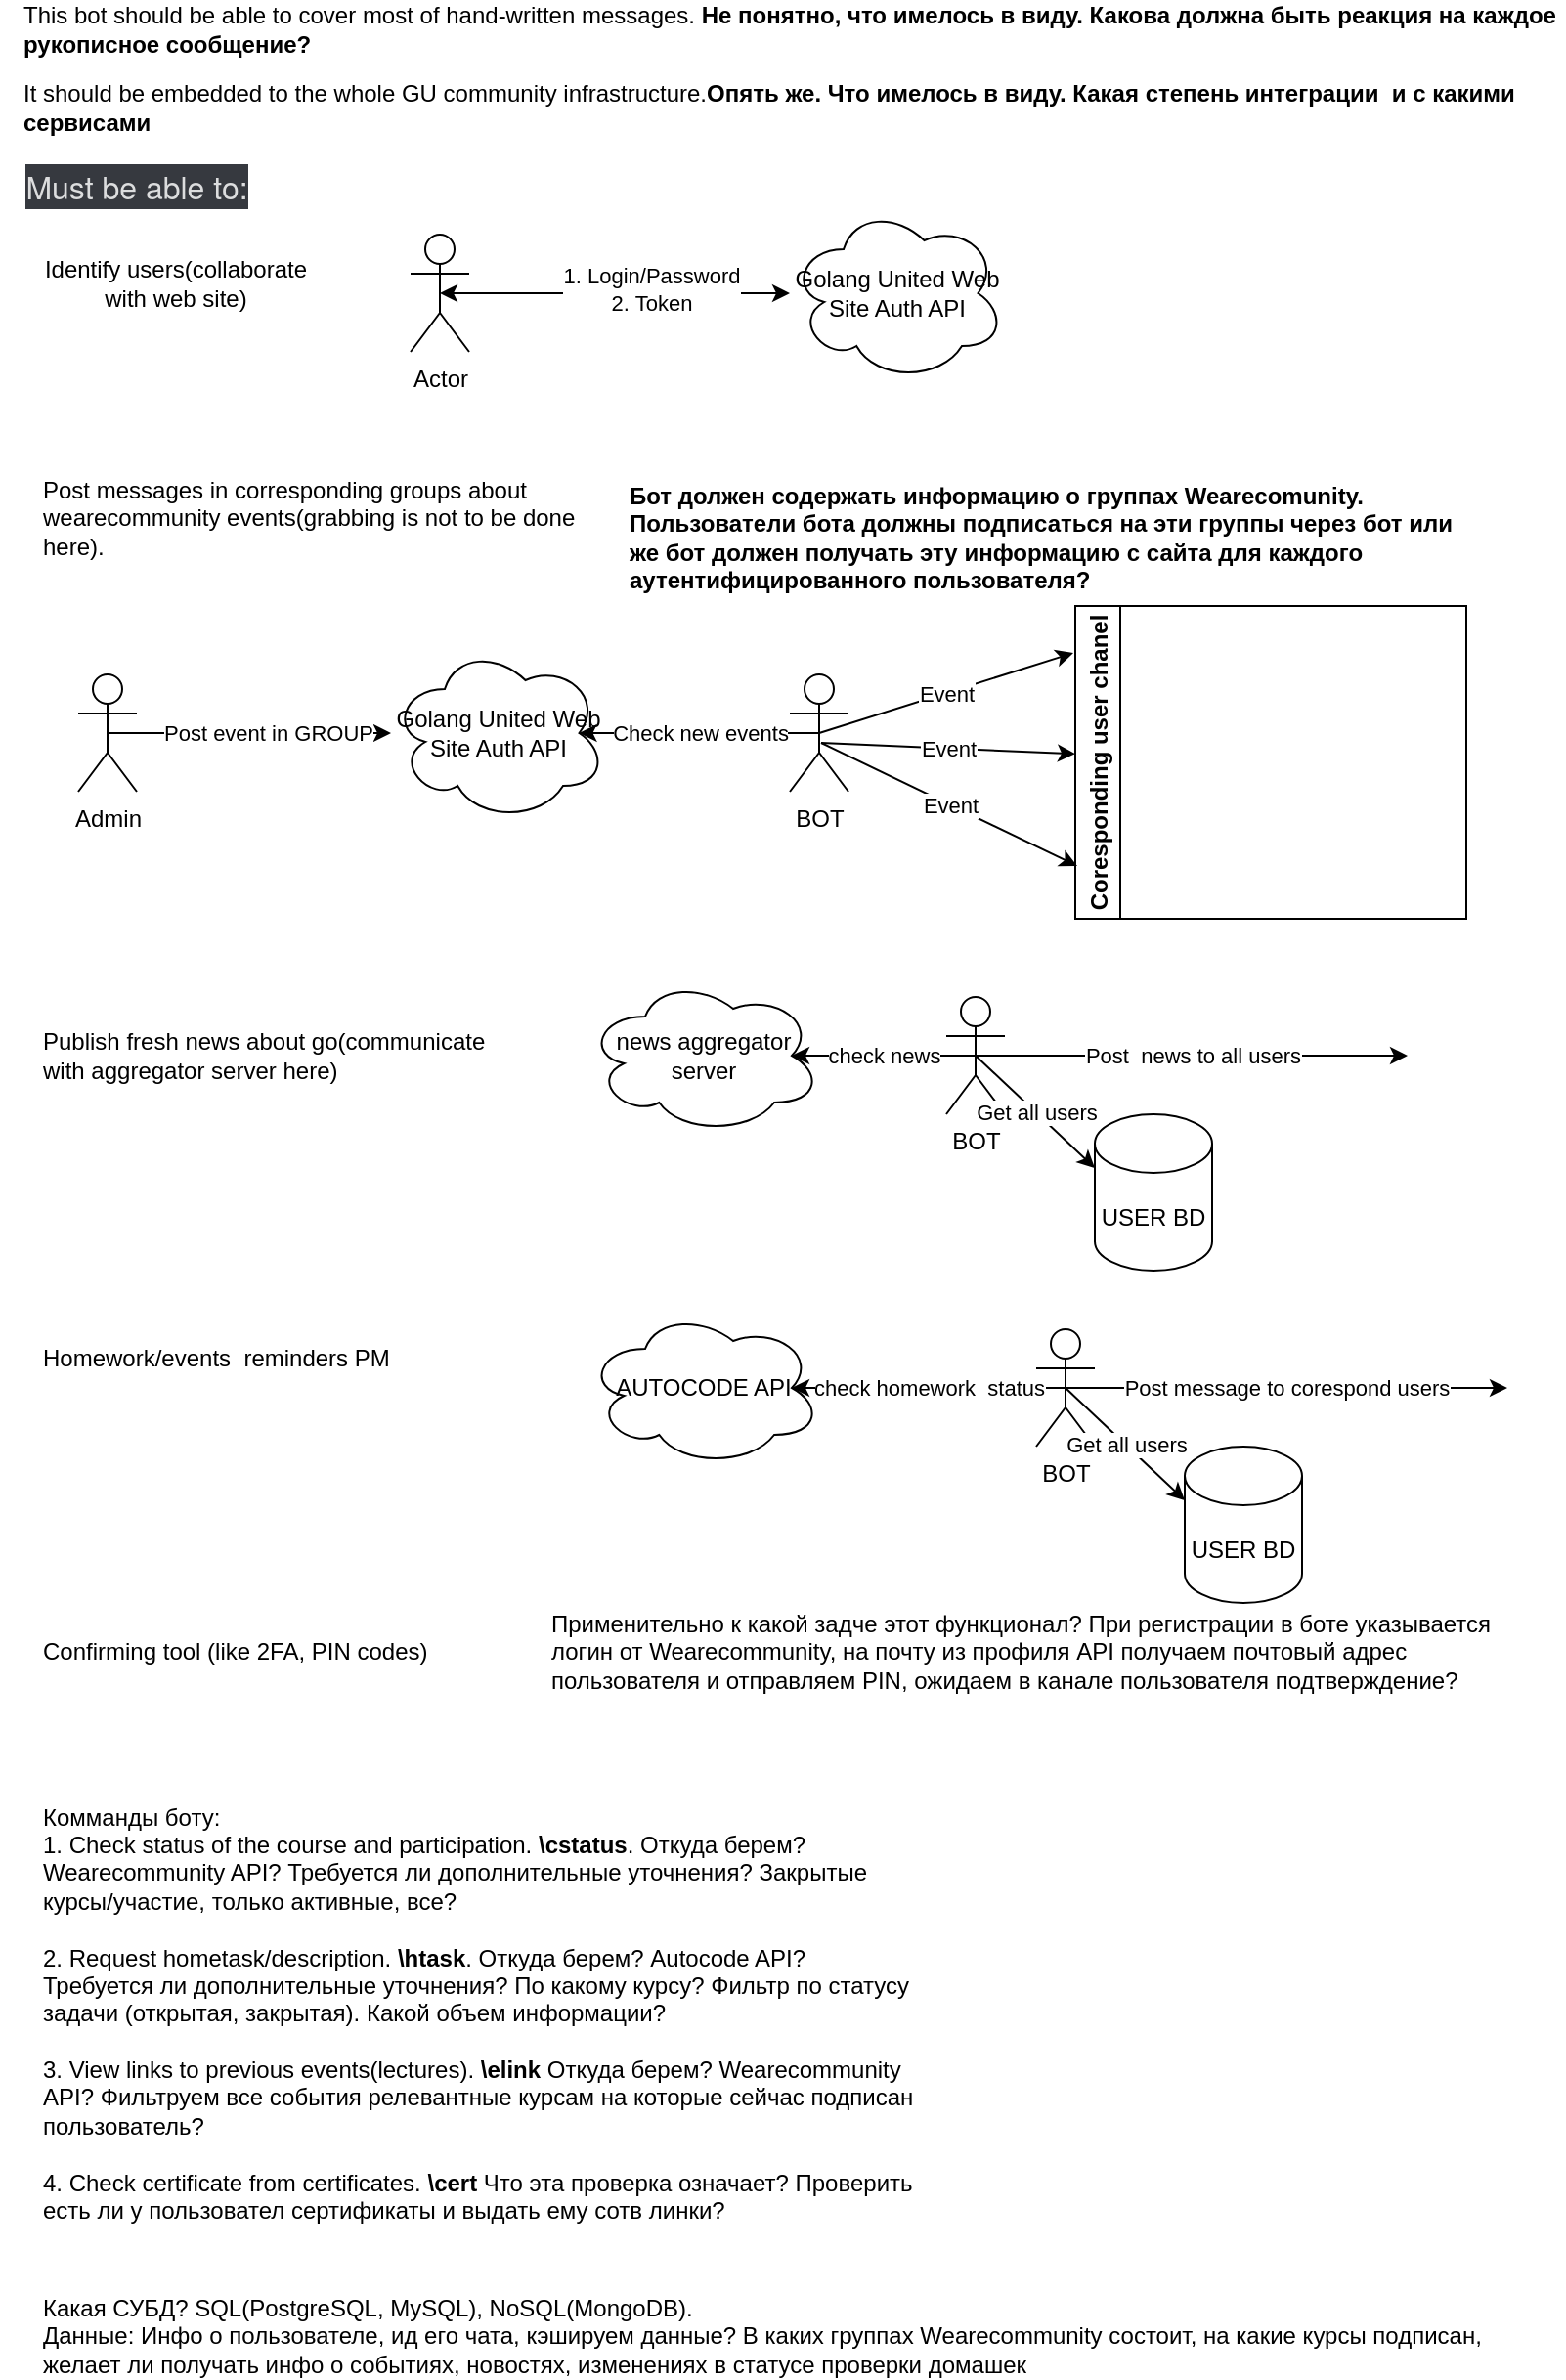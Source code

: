 <mxfile version="20.3.7" type="github">
  <diagram id="NuDOtJG8TD-ys9CqmtJ7" name="Страница 1">
    <mxGraphModel dx="868" dy="460" grid="1" gridSize="10" guides="1" tooltips="1" connect="1" arrows="1" fold="1" page="1" pageScale="1" pageWidth="827" pageHeight="1169" math="0" shadow="0">
      <root>
        <mxCell id="0" />
        <mxCell id="1" parent="0" />
        <mxCell id="jUb1sBOBOLr7_-jceM8G-1" value="This bot should be able to cover most of hand-written messages. &lt;b&gt;Не понятно, что имелось в виду. Какова должна быть реакция на каждое рукописное сообщение?&lt;/b&gt;" style="text;html=1;strokeColor=none;fillColor=none;align=left;verticalAlign=middle;whiteSpace=wrap;rounded=0;" vertex="1" parent="1">
          <mxGeometry x="20" y="30" width="790" height="30" as="geometry" />
        </mxCell>
        <mxCell id="jUb1sBOBOLr7_-jceM8G-2" value="It should be embedded to the whole GU community infrastructure.&lt;b&gt;Опять же. Что имелось в виду. Какая степень интеграции&amp;nbsp; и с какими сервисами&lt;/b&gt;" style="text;html=1;strokeColor=none;fillColor=none;align=left;verticalAlign=middle;whiteSpace=wrap;rounded=0;" vertex="1" parent="1">
          <mxGeometry x="20" y="70" width="790" height="30" as="geometry" />
        </mxCell>
        <mxCell id="jUb1sBOBOLr7_-jceM8G-3" value="&lt;span style=&quot;color: rgb(220, 221, 222); font-family: Whitney, &amp;quot;Helvetica Neue&amp;quot;, Helvetica, Arial, sans-serif; font-size: 16px; text-align: left; background-color: rgb(54, 57, 63);&quot;&gt;Must be able to:&lt;/span&gt;" style="text;html=1;strokeColor=none;fillColor=none;align=center;verticalAlign=middle;whiteSpace=wrap;rounded=0;" vertex="1" parent="1">
          <mxGeometry x="10" y="110" width="140" height="30" as="geometry" />
        </mxCell>
        <mxCell id="jUb1sBOBOLr7_-jceM8G-4" value="Identify users(collaborate with web site)" style="text;html=1;strokeColor=none;fillColor=none;align=center;verticalAlign=middle;whiteSpace=wrap;rounded=0;" vertex="1" parent="1">
          <mxGeometry x="30" y="160" width="140" height="30" as="geometry" />
        </mxCell>
        <mxCell id="jUb1sBOBOLr7_-jceM8G-5" value="Golang United Web Site Auth API" style="ellipse;shape=cloud;whiteSpace=wrap;html=1;" vertex="1" parent="1">
          <mxGeometry x="414" y="135" width="110" height="90" as="geometry" />
        </mxCell>
        <mxCell id="jUb1sBOBOLr7_-jceM8G-6" value="Actor" style="shape=umlActor;verticalLabelPosition=bottom;verticalAlign=top;html=1;outlineConnect=0;" vertex="1" parent="1">
          <mxGeometry x="220" y="150" width="30" height="60" as="geometry" />
        </mxCell>
        <mxCell id="jUb1sBOBOLr7_-jceM8G-7" value="" style="endArrow=classic;startArrow=classic;html=1;rounded=0;exitX=0.5;exitY=0.5;exitDx=0;exitDy=0;exitPerimeter=0;" edge="1" parent="1" source="jUb1sBOBOLr7_-jceM8G-6" target="jUb1sBOBOLr7_-jceM8G-5">
          <mxGeometry width="50" height="50" relative="1" as="geometry">
            <mxPoint x="330" y="210" as="sourcePoint" />
            <mxPoint x="380" y="160" as="targetPoint" />
          </mxGeometry>
        </mxCell>
        <mxCell id="jUb1sBOBOLr7_-jceM8G-8" value="1. Login/Password&lt;br&gt;2. Token" style="edgeLabel;html=1;align=center;verticalAlign=middle;resizable=0;points=[];" vertex="1" connectable="0" parent="jUb1sBOBOLr7_-jceM8G-7">
          <mxGeometry x="0.207" y="2" relative="1" as="geometry">
            <mxPoint as="offset" />
          </mxGeometry>
        </mxCell>
        <mxCell id="jUb1sBOBOLr7_-jceM8G-9" value="Post messages in corresponding groups about wearecommunity events(grabbing is not to be done here)." style="text;html=1;strokeColor=none;fillColor=none;align=left;verticalAlign=middle;whiteSpace=wrap;rounded=0;" vertex="1" parent="1">
          <mxGeometry x="30" y="280" width="300" height="30" as="geometry" />
        </mxCell>
        <mxCell id="jUb1sBOBOLr7_-jceM8G-10" value="Бот должен содержать информацию о группах Wearecomunity. Пользователи бота должны подписаться на эти группы через бот или же бот должен получать эту информацию с сайта для каждого аутентифицированного пользователя?" style="text;html=1;strokeColor=none;fillColor=none;align=left;verticalAlign=middle;whiteSpace=wrap;rounded=0;fontStyle=1" vertex="1" parent="1">
          <mxGeometry x="330" y="270" width="440" height="70" as="geometry" />
        </mxCell>
        <mxCell id="jUb1sBOBOLr7_-jceM8G-11" value="Golang United Web Site Auth API" style="ellipse;shape=cloud;whiteSpace=wrap;html=1;" vertex="1" parent="1">
          <mxGeometry x="210" y="360" width="110" height="90" as="geometry" />
        </mxCell>
        <mxCell id="jUb1sBOBOLr7_-jceM8G-12" value="Admin" style="shape=umlActor;verticalLabelPosition=bottom;verticalAlign=top;html=1;outlineConnect=0;" vertex="1" parent="1">
          <mxGeometry x="50" y="375" width="30" height="60" as="geometry" />
        </mxCell>
        <mxCell id="jUb1sBOBOLr7_-jceM8G-13" value="" style="endArrow=classic;html=1;rounded=0;exitX=0.5;exitY=0.5;exitDx=0;exitDy=0;exitPerimeter=0;" edge="1" parent="1" source="jUb1sBOBOLr7_-jceM8G-12" target="jUb1sBOBOLr7_-jceM8G-11">
          <mxGeometry width="50" height="50" relative="1" as="geometry">
            <mxPoint x="330" y="330" as="sourcePoint" />
            <mxPoint x="380" y="280" as="targetPoint" />
          </mxGeometry>
        </mxCell>
        <mxCell id="jUb1sBOBOLr7_-jceM8G-14" value="Post event in GROUP" style="edgeLabel;html=1;align=center;verticalAlign=middle;resizable=0;points=[];" vertex="1" connectable="0" parent="jUb1sBOBOLr7_-jceM8G-13">
          <mxGeometry x="0.131" relative="1" as="geometry">
            <mxPoint as="offset" />
          </mxGeometry>
        </mxCell>
        <mxCell id="jUb1sBOBOLr7_-jceM8G-15" value="BOT" style="shape=umlActor;verticalLabelPosition=bottom;verticalAlign=top;html=1;outlineConnect=0;" vertex="1" parent="1">
          <mxGeometry x="414" y="375" width="30" height="60" as="geometry" />
        </mxCell>
        <mxCell id="jUb1sBOBOLr7_-jceM8G-18" value="Check new events" style="endArrow=classic;html=1;rounded=0;entryX=0.875;entryY=0.5;entryDx=0;entryDy=0;entryPerimeter=0;exitX=0.5;exitY=0.5;exitDx=0;exitDy=0;exitPerimeter=0;" edge="1" parent="1" source="jUb1sBOBOLr7_-jceM8G-15" target="jUb1sBOBOLr7_-jceM8G-11">
          <mxGeometry width="50" height="50" relative="1" as="geometry">
            <mxPoint x="330" y="360" as="sourcePoint" />
            <mxPoint x="380" y="310" as="targetPoint" />
          </mxGeometry>
        </mxCell>
        <mxCell id="jUb1sBOBOLr7_-jceM8G-19" value="Coresponding user chanel" style="swimlane;horizontal=0;" vertex="1" parent="1">
          <mxGeometry x="560" y="340" width="200" height="160" as="geometry" />
        </mxCell>
        <mxCell id="jUb1sBOBOLr7_-jceM8G-21" value="Event" style="endArrow=classic;html=1;rounded=0;exitX=0.5;exitY=0.5;exitDx=0;exitDy=0;exitPerimeter=0;entryX=-0.005;entryY=0.15;entryDx=0;entryDy=0;entryPerimeter=0;" edge="1" parent="1" source="jUb1sBOBOLr7_-jceM8G-15" target="jUb1sBOBOLr7_-jceM8G-19">
          <mxGeometry relative="1" as="geometry">
            <mxPoint x="310" y="340" as="sourcePoint" />
            <mxPoint x="410" y="340" as="targetPoint" />
          </mxGeometry>
        </mxCell>
        <mxCell id="jUb1sBOBOLr7_-jceM8G-22" value="Event" style="edgeLabel;resizable=0;html=1;align=center;verticalAlign=middle;" connectable="0" vertex="1" parent="jUb1sBOBOLr7_-jceM8G-21">
          <mxGeometry relative="1" as="geometry" />
        </mxCell>
        <mxCell id="jUb1sBOBOLr7_-jceM8G-23" value="" style="endArrow=classic;html=1;rounded=0;" edge="1" parent="1" target="jUb1sBOBOLr7_-jceM8G-19">
          <mxGeometry relative="1" as="geometry">
            <mxPoint x="430" y="410" as="sourcePoint" />
            <mxPoint x="569" y="374" as="targetPoint" />
          </mxGeometry>
        </mxCell>
        <mxCell id="jUb1sBOBOLr7_-jceM8G-24" value="Event" style="edgeLabel;resizable=0;html=1;align=center;verticalAlign=middle;" connectable="0" vertex="1" parent="jUb1sBOBOLr7_-jceM8G-23">
          <mxGeometry relative="1" as="geometry" />
        </mxCell>
        <mxCell id="jUb1sBOBOLr7_-jceM8G-25" value="" style="endArrow=classic;html=1;rounded=0;entryX=0.005;entryY=0.831;entryDx=0;entryDy=0;entryPerimeter=0;" edge="1" parent="1" target="jUb1sBOBOLr7_-jceM8G-19">
          <mxGeometry relative="1" as="geometry">
            <mxPoint x="430" y="410" as="sourcePoint" />
            <mxPoint x="570" y="425.652" as="targetPoint" />
          </mxGeometry>
        </mxCell>
        <mxCell id="jUb1sBOBOLr7_-jceM8G-26" value="Event" style="edgeLabel;resizable=0;html=1;align=center;verticalAlign=middle;" connectable="0" vertex="1" parent="jUb1sBOBOLr7_-jceM8G-25">
          <mxGeometry relative="1" as="geometry" />
        </mxCell>
        <mxCell id="jUb1sBOBOLr7_-jceM8G-27" value="Publish fresh news about go(communicate with aggregator server here)" style="text;html=1;strokeColor=none;fillColor=none;align=left;verticalAlign=middle;whiteSpace=wrap;rounded=0;" vertex="1" parent="1">
          <mxGeometry x="30" y="555" width="230" height="30" as="geometry" />
        </mxCell>
        <mxCell id="jUb1sBOBOLr7_-jceM8G-28" value="news aggregator server" style="ellipse;shape=cloud;whiteSpace=wrap;html=1;" vertex="1" parent="1">
          <mxGeometry x="310" y="530" width="120" height="80" as="geometry" />
        </mxCell>
        <mxCell id="jUb1sBOBOLr7_-jceM8G-29" value="BOT" style="shape=umlActor;verticalLabelPosition=bottom;verticalAlign=top;html=1;outlineConnect=0;" vertex="1" parent="1">
          <mxGeometry x="494" y="540" width="30" height="60" as="geometry" />
        </mxCell>
        <mxCell id="jUb1sBOBOLr7_-jceM8G-30" value="" style="endArrow=classic;html=1;rounded=0;entryX=0.875;entryY=0.5;entryDx=0;entryDy=0;entryPerimeter=0;exitX=0.5;exitY=0.5;exitDx=0;exitDy=0;exitPerimeter=0;" edge="1" parent="1" source="jUb1sBOBOLr7_-jceM8G-29" target="jUb1sBOBOLr7_-jceM8G-28">
          <mxGeometry relative="1" as="geometry">
            <mxPoint x="330" y="480" as="sourcePoint" />
            <mxPoint x="430" y="480" as="targetPoint" />
          </mxGeometry>
        </mxCell>
        <mxCell id="jUb1sBOBOLr7_-jceM8G-31" value="check news" style="edgeLabel;resizable=0;html=1;align=center;verticalAlign=middle;" connectable="0" vertex="1" parent="jUb1sBOBOLr7_-jceM8G-30">
          <mxGeometry relative="1" as="geometry" />
        </mxCell>
        <mxCell id="jUb1sBOBOLr7_-jceM8G-32" value="USER BD" style="shape=cylinder3;whiteSpace=wrap;html=1;boundedLbl=1;backgroundOutline=1;size=15;" vertex="1" parent="1">
          <mxGeometry x="570" y="600" width="60" height="80" as="geometry" />
        </mxCell>
        <mxCell id="jUb1sBOBOLr7_-jceM8G-34" value="" style="endArrow=classic;html=1;rounded=0;entryX=0;entryY=0;entryDx=0;entryDy=27.5;entryPerimeter=0;exitX=0.5;exitY=0.5;exitDx=0;exitDy=0;exitPerimeter=0;" edge="1" parent="1" source="jUb1sBOBOLr7_-jceM8G-29" target="jUb1sBOBOLr7_-jceM8G-32">
          <mxGeometry relative="1" as="geometry">
            <mxPoint x="330" y="480" as="sourcePoint" />
            <mxPoint x="430" y="480" as="targetPoint" />
          </mxGeometry>
        </mxCell>
        <mxCell id="jUb1sBOBOLr7_-jceM8G-35" value="Get all users" style="edgeLabel;resizable=0;html=1;align=center;verticalAlign=middle;" connectable="0" vertex="1" parent="jUb1sBOBOLr7_-jceM8G-34">
          <mxGeometry relative="1" as="geometry" />
        </mxCell>
        <mxCell id="jUb1sBOBOLr7_-jceM8G-36" value="" style="endArrow=classic;html=1;rounded=0;exitX=0.5;exitY=0.5;exitDx=0;exitDy=0;exitPerimeter=0;" edge="1" parent="1" source="jUb1sBOBOLr7_-jceM8G-29">
          <mxGeometry relative="1" as="geometry">
            <mxPoint x="330" y="480" as="sourcePoint" />
            <mxPoint x="730" y="570" as="targetPoint" />
          </mxGeometry>
        </mxCell>
        <mxCell id="jUb1sBOBOLr7_-jceM8G-37" value="Post&amp;nbsp; news to all users" style="edgeLabel;resizable=0;html=1;align=center;verticalAlign=middle;" connectable="0" vertex="1" parent="jUb1sBOBOLr7_-jceM8G-36">
          <mxGeometry relative="1" as="geometry" />
        </mxCell>
        <mxCell id="jUb1sBOBOLr7_-jceM8G-38" value="Homework/events&amp;nbsp; reminders PM" style="text;html=1;strokeColor=none;fillColor=none;align=left;verticalAlign=middle;whiteSpace=wrap;rounded=0;" vertex="1" parent="1">
          <mxGeometry x="30" y="710" width="190" height="30" as="geometry" />
        </mxCell>
        <mxCell id="jUb1sBOBOLr7_-jceM8G-39" value="AUTOCODE API" style="ellipse;shape=cloud;whiteSpace=wrap;html=1;" vertex="1" parent="1">
          <mxGeometry x="310" y="700" width="120" height="80" as="geometry" />
        </mxCell>
        <mxCell id="jUb1sBOBOLr7_-jceM8G-44" value="BOT" style="shape=umlActor;verticalLabelPosition=bottom;verticalAlign=top;html=1;outlineConnect=0;" vertex="1" parent="1">
          <mxGeometry x="540" y="710" width="30" height="60" as="geometry" />
        </mxCell>
        <mxCell id="jUb1sBOBOLr7_-jceM8G-46" value="USER BD" style="shape=cylinder3;whiteSpace=wrap;html=1;boundedLbl=1;backgroundOutline=1;size=15;" vertex="1" parent="1">
          <mxGeometry x="616" y="770" width="60" height="80" as="geometry" />
        </mxCell>
        <mxCell id="jUb1sBOBOLr7_-jceM8G-47" value="" style="endArrow=classic;html=1;rounded=0;entryX=0;entryY=0;entryDx=0;entryDy=27.5;entryPerimeter=0;exitX=0.5;exitY=0.5;exitDx=0;exitDy=0;exitPerimeter=0;" edge="1" parent="1" source="jUb1sBOBOLr7_-jceM8G-44" target="jUb1sBOBOLr7_-jceM8G-46">
          <mxGeometry relative="1" as="geometry">
            <mxPoint x="376" y="650" as="sourcePoint" />
            <mxPoint x="476" y="650" as="targetPoint" />
          </mxGeometry>
        </mxCell>
        <mxCell id="jUb1sBOBOLr7_-jceM8G-48" value="Get all users" style="edgeLabel;resizable=0;html=1;align=center;verticalAlign=middle;" connectable="0" vertex="1" parent="jUb1sBOBOLr7_-jceM8G-47">
          <mxGeometry relative="1" as="geometry" />
        </mxCell>
        <mxCell id="jUb1sBOBOLr7_-jceM8G-49" value="" style="endArrow=classic;html=1;rounded=0;entryX=0.875;entryY=0.5;entryDx=0;entryDy=0;entryPerimeter=0;exitX=0.5;exitY=0.5;exitDx=0;exitDy=0;exitPerimeter=0;" edge="1" parent="1" source="jUb1sBOBOLr7_-jceM8G-44" target="jUb1sBOBOLr7_-jceM8G-39">
          <mxGeometry relative="1" as="geometry">
            <mxPoint x="522" y="750" as="sourcePoint" />
            <mxPoint x="428" y="750" as="targetPoint" />
          </mxGeometry>
        </mxCell>
        <mxCell id="jUb1sBOBOLr7_-jceM8G-50" value="check homework&amp;nbsp; status" style="edgeLabel;resizable=0;html=1;align=center;verticalAlign=middle;" connectable="0" vertex="1" parent="jUb1sBOBOLr7_-jceM8G-49">
          <mxGeometry relative="1" as="geometry" />
        </mxCell>
        <mxCell id="jUb1sBOBOLr7_-jceM8G-51" value="" style="endArrow=classic;html=1;rounded=0;" edge="1" parent="1">
          <mxGeometry relative="1" as="geometry">
            <mxPoint x="555" y="740" as="sourcePoint" />
            <mxPoint x="781" y="740" as="targetPoint" />
          </mxGeometry>
        </mxCell>
        <mxCell id="jUb1sBOBOLr7_-jceM8G-52" value="Post message to corespond users" style="edgeLabel;resizable=0;html=1;align=center;verticalAlign=middle;" connectable="0" vertex="1" parent="jUb1sBOBOLr7_-jceM8G-51">
          <mxGeometry relative="1" as="geometry" />
        </mxCell>
        <mxCell id="jUb1sBOBOLr7_-jceM8G-53" value="Confirming tool (like 2FA, PIN codes)" style="text;html=1;strokeColor=none;fillColor=none;align=left;verticalAlign=middle;whiteSpace=wrap;rounded=0;" vertex="1" parent="1">
          <mxGeometry x="30" y="860" width="210" height="30" as="geometry" />
        </mxCell>
        <mxCell id="jUb1sBOBOLr7_-jceM8G-54" value="Применительно к какой задче этот функционал? При регистрации в боте указывается логин от Wearecommunity, на почту из профиля API получаем почтовый адрес пользователя и отправляем PIN, ожидаем в канале пользователя подтверждение?" style="text;html=1;strokeColor=none;fillColor=none;align=left;verticalAlign=middle;whiteSpace=wrap;rounded=0;" vertex="1" parent="1">
          <mxGeometry x="290" y="860" width="510" height="30" as="geometry" />
        </mxCell>
        <mxCell id="jUb1sBOBOLr7_-jceM8G-55" value="Комманды боту:&lt;br&gt;1.&amp;nbsp;Check status of the course and participation. &lt;b&gt;\cstatus&lt;/b&gt;. Откуда берем? Wearecommunity API? Требуется ли дополнительные уточнения? Закрытые курсы/участие, только активные, все?&lt;br&gt;&lt;br&gt;2.&amp;nbsp;Request hometask/description. &lt;b&gt;\htask&lt;/b&gt;. Откуда берем? Autocode API? Требуется ли дополнительные уточнения? По какому курсу? Фильтр по статусу задачи (открытая, закрытая). Какой объем информации?&lt;br&gt;&lt;br&gt;3.&amp;nbsp;View links to previous events(lectures). &lt;b&gt;\elink&amp;nbsp;&lt;/b&gt;Откуда берем? Wearecommunity API? Фильтруем все события релевантные курсам на которые сейчас подписан пользователь?&lt;br&gt;&lt;br&gt;4.&amp;nbsp;Check certificate from certificates. &lt;b&gt;\cert&amp;nbsp;&lt;/b&gt;Что эта проверка означает? Проверить есть ли у пользовател сертификаты и выдать ему сотв линки?" style="text;html=1;strokeColor=none;fillColor=none;align=left;verticalAlign=middle;whiteSpace=wrap;rounded=0;" vertex="1" parent="1">
          <mxGeometry x="30" y="930" width="450" height="260" as="geometry" />
        </mxCell>
        <mxCell id="jUb1sBOBOLr7_-jceM8G-56" value="Какая СУБД? SQL(PostgreSQL, MySQL), NoSQL(MongoDB).&lt;br&gt;Данные: Инфо о пользователе, ид его чата, кэшируем данные? В каких группах Wearecommunity состоит, на какие курсы подписан, желает ли получать инфо о событиях, новостях, изменениях в статусе проверки домашек" style="text;html=1;strokeColor=none;fillColor=none;align=left;verticalAlign=middle;whiteSpace=wrap;rounded=0;" vertex="1" parent="1">
          <mxGeometry x="30" y="1210" width="740" height="30" as="geometry" />
        </mxCell>
      </root>
    </mxGraphModel>
  </diagram>
</mxfile>
